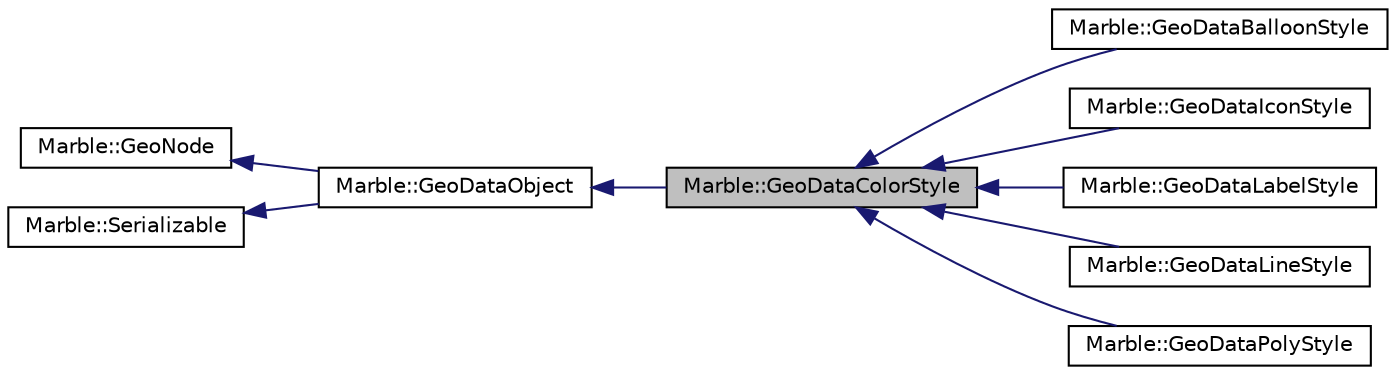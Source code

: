 digraph "Marble::GeoDataColorStyle"
{
  edge [fontname="Helvetica",fontsize="10",labelfontname="Helvetica",labelfontsize="10"];
  node [fontname="Helvetica",fontsize="10",shape=record];
  rankdir="LR";
  Node1 [label="Marble::GeoDataColorStyle",height=0.2,width=0.4,color="black", fillcolor="grey75", style="filled" fontcolor="black"];
  Node2 -> Node1 [dir="back",color="midnightblue",fontsize="10",style="solid",fontname="Helvetica"];
  Node2 [label="Marble::GeoDataObject",height=0.2,width=0.4,color="black", fillcolor="white", style="filled",URL="$class_marble_1_1_geo_data_object.html",tooltip="A base class for all geodata objects. "];
  Node3 -> Node2 [dir="back",color="midnightblue",fontsize="10",style="solid",fontname="Helvetica"];
  Node3 [label="Marble::GeoNode",height=0.2,width=0.4,color="black", fillcolor="white", style="filled",URL="$class_marble_1_1_geo_node.html",tooltip="A shared base class for all classes that are mapped to a specific tag (ie. GeoFolder) ..."];
  Node4 -> Node2 [dir="back",color="midnightblue",fontsize="10",style="solid",fontname="Helvetica"];
  Node4 [label="Marble::Serializable",height=0.2,width=0.4,color="black", fillcolor="white", style="filled",URL="$class_marble_1_1_serializable.html"];
  Node1 -> Node5 [dir="back",color="midnightblue",fontsize="10",style="solid",fontname="Helvetica"];
  Node5 [label="Marble::GeoDataBalloonStyle",height=0.2,width=0.4,color="black", fillcolor="white", style="filled",URL="$class_marble_1_1_geo_data_balloon_style.html"];
  Node1 -> Node6 [dir="back",color="midnightblue",fontsize="10",style="solid",fontname="Helvetica"];
  Node6 [label="Marble::GeoDataIconStyle",height=0.2,width=0.4,color="black", fillcolor="white", style="filled",URL="$class_marble_1_1_geo_data_icon_style.html"];
  Node1 -> Node7 [dir="back",color="midnightblue",fontsize="10",style="solid",fontname="Helvetica"];
  Node7 [label="Marble::GeoDataLabelStyle",height=0.2,width=0.4,color="black", fillcolor="white", style="filled",URL="$class_marble_1_1_geo_data_label_style.html",tooltip="specifies how the name of a GeoDataFeature is drawn "];
  Node1 -> Node8 [dir="back",color="midnightblue",fontsize="10",style="solid",fontname="Helvetica"];
  Node8 [label="Marble::GeoDataLineStyle",height=0.2,width=0.4,color="black", fillcolor="white", style="filled",URL="$class_marble_1_1_geo_data_line_style.html",tooltip="specifies the style how lines are drawn "];
  Node1 -> Node9 [dir="back",color="midnightblue",fontsize="10",style="solid",fontname="Helvetica"];
  Node9 [label="Marble::GeoDataPolyStyle",height=0.2,width=0.4,color="black", fillcolor="white", style="filled",URL="$class_marble_1_1_geo_data_poly_style.html",tooltip="specifies the style how polygons are drawn "];
}
